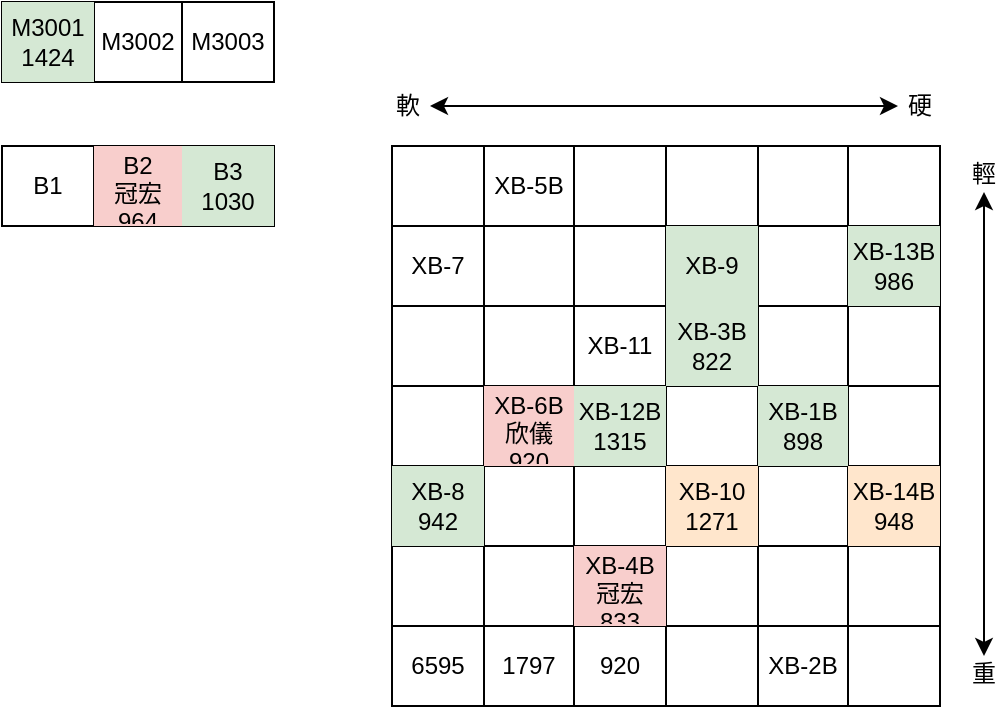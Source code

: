 <mxfile version="16.5.1" type="device"><diagram id="QDJW54Ev_Jfx2gKR4wA0" name="第1頁"><mxGraphModel dx="1422" dy="465" grid="0" gridSize="10" guides="1" tooltips="1" connect="1" arrows="1" fold="1" page="0" pageScale="1" pageWidth="827" pageHeight="1169" math="0" shadow="0"><root><mxCell id="0"/><mxCell id="1" parent="0"/><mxCell id="CmCK0sGTXk7WcvlDMqC_-1" value="" style="shape=table;startSize=0;container=1;collapsible=0;childLayout=tableLayout;" parent="1" vertex="1"><mxGeometry x="338" y="683" width="274" height="280" as="geometry"/></mxCell><mxCell id="CmCK0sGTXk7WcvlDMqC_-2" value="" style="shape=tableRow;horizontal=0;startSize=0;swimlaneHead=0;swimlaneBody=0;top=0;left=0;bottom=0;right=0;collapsible=0;dropTarget=0;fillColor=none;points=[[0,0.5],[1,0.5]];portConstraint=eastwest;" parent="CmCK0sGTXk7WcvlDMqC_-1" vertex="1"><mxGeometry width="274" height="40" as="geometry"/></mxCell><mxCell id="CmCK0sGTXk7WcvlDMqC_-3" value="" style="shape=partialRectangle;html=1;whiteSpace=wrap;connectable=0;overflow=hidden;fillColor=none;top=0;left=0;bottom=0;right=0;pointerEvents=1;" parent="CmCK0sGTXk7WcvlDMqC_-2" vertex="1"><mxGeometry width="46" height="40" as="geometry"><mxRectangle width="46" height="40" as="alternateBounds"/></mxGeometry></mxCell><mxCell id="CmCK0sGTXk7WcvlDMqC_-4" value="XB-5B" style="shape=partialRectangle;html=1;whiteSpace=wrap;connectable=0;overflow=hidden;fillColor=none;top=0;left=0;bottom=0;right=0;pointerEvents=1;" parent="CmCK0sGTXk7WcvlDMqC_-2" vertex="1"><mxGeometry x="46" width="45" height="40" as="geometry"><mxRectangle width="45" height="40" as="alternateBounds"/></mxGeometry></mxCell><mxCell id="CmCK0sGTXk7WcvlDMqC_-5" value="" style="shape=partialRectangle;html=1;whiteSpace=wrap;connectable=0;overflow=hidden;fillColor=none;top=0;left=0;bottom=0;right=0;pointerEvents=1;" parent="CmCK0sGTXk7WcvlDMqC_-2" vertex="1"><mxGeometry x="91" width="46" height="40" as="geometry"><mxRectangle width="46" height="40" as="alternateBounds"/></mxGeometry></mxCell><mxCell id="CmCK0sGTXk7WcvlDMqC_-6" value="" style="shape=partialRectangle;html=1;whiteSpace=wrap;connectable=0;overflow=hidden;fillColor=none;top=0;left=0;bottom=0;right=0;pointerEvents=1;" parent="CmCK0sGTXk7WcvlDMqC_-2" vertex="1"><mxGeometry x="137" width="46" height="40" as="geometry"><mxRectangle width="46" height="40" as="alternateBounds"/></mxGeometry></mxCell><mxCell id="CmCK0sGTXk7WcvlDMqC_-7" value="" style="shape=partialRectangle;html=1;whiteSpace=wrap;connectable=0;overflow=hidden;fillColor=none;top=0;left=0;bottom=0;right=0;pointerEvents=1;" parent="CmCK0sGTXk7WcvlDMqC_-2" vertex="1"><mxGeometry x="183" width="45" height="40" as="geometry"><mxRectangle width="45" height="40" as="alternateBounds"/></mxGeometry></mxCell><mxCell id="CmCK0sGTXk7WcvlDMqC_-8" value="" style="shape=partialRectangle;html=1;whiteSpace=wrap;connectable=0;overflow=hidden;fillColor=none;top=0;left=0;bottom=0;right=0;pointerEvents=1;" parent="CmCK0sGTXk7WcvlDMqC_-2" vertex="1"><mxGeometry x="228" width="46" height="40" as="geometry"><mxRectangle width="46" height="40" as="alternateBounds"/></mxGeometry></mxCell><mxCell id="CmCK0sGTXk7WcvlDMqC_-9" value="" style="shape=tableRow;horizontal=0;startSize=0;swimlaneHead=0;swimlaneBody=0;top=0;left=0;bottom=0;right=0;collapsible=0;dropTarget=0;fillColor=none;points=[[0,0.5],[1,0.5]];portConstraint=eastwest;" parent="CmCK0sGTXk7WcvlDMqC_-1" vertex="1"><mxGeometry y="40" width="274" height="40" as="geometry"/></mxCell><mxCell id="CmCK0sGTXk7WcvlDMqC_-10" value="XB-7" style="shape=partialRectangle;html=1;whiteSpace=wrap;connectable=0;overflow=hidden;fillColor=none;top=0;left=0;bottom=0;right=0;pointerEvents=1;" parent="CmCK0sGTXk7WcvlDMqC_-9" vertex="1"><mxGeometry width="46" height="40" as="geometry"><mxRectangle width="46" height="40" as="alternateBounds"/></mxGeometry></mxCell><mxCell id="CmCK0sGTXk7WcvlDMqC_-11" value="" style="shape=partialRectangle;html=1;whiteSpace=wrap;connectable=0;overflow=hidden;fillColor=none;top=0;left=0;bottom=0;right=0;pointerEvents=1;" parent="CmCK0sGTXk7WcvlDMqC_-9" vertex="1"><mxGeometry x="46" width="45" height="40" as="geometry"><mxRectangle width="45" height="40" as="alternateBounds"/></mxGeometry></mxCell><mxCell id="CmCK0sGTXk7WcvlDMqC_-12" value="" style="shape=partialRectangle;html=1;whiteSpace=wrap;connectable=0;overflow=hidden;fillColor=none;top=0;left=0;bottom=0;right=0;pointerEvents=1;" parent="CmCK0sGTXk7WcvlDMqC_-9" vertex="1"><mxGeometry x="91" width="46" height="40" as="geometry"><mxRectangle width="46" height="40" as="alternateBounds"/></mxGeometry></mxCell><mxCell id="CmCK0sGTXk7WcvlDMqC_-13" value="XB-9" style="shape=partialRectangle;html=1;whiteSpace=wrap;connectable=0;overflow=hidden;fillColor=#d5e8d4;top=0;left=0;bottom=0;right=0;pointerEvents=1;strokeColor=#82b366;" parent="CmCK0sGTXk7WcvlDMqC_-9" vertex="1"><mxGeometry x="137" width="46" height="40" as="geometry"><mxRectangle width="46" height="40" as="alternateBounds"/></mxGeometry></mxCell><mxCell id="CmCK0sGTXk7WcvlDMqC_-14" value="" style="shape=partialRectangle;html=1;whiteSpace=wrap;connectable=0;overflow=hidden;fillColor=none;top=0;left=0;bottom=0;right=0;pointerEvents=1;" parent="CmCK0sGTXk7WcvlDMqC_-9" vertex="1"><mxGeometry x="183" width="45" height="40" as="geometry"><mxRectangle width="45" height="40" as="alternateBounds"/></mxGeometry></mxCell><mxCell id="CmCK0sGTXk7WcvlDMqC_-15" value="XB-13B&lt;br&gt;986" style="shape=partialRectangle;html=1;whiteSpace=wrap;connectable=0;overflow=hidden;fillColor=#d5e8d4;top=0;left=0;bottom=0;right=0;pointerEvents=1;strokeColor=#82b366;" parent="CmCK0sGTXk7WcvlDMqC_-9" vertex="1"><mxGeometry x="228" width="46" height="40" as="geometry"><mxRectangle width="46" height="40" as="alternateBounds"/></mxGeometry></mxCell><mxCell id="CmCK0sGTXk7WcvlDMqC_-16" value="" style="shape=tableRow;horizontal=0;startSize=0;swimlaneHead=0;swimlaneBody=0;top=0;left=0;bottom=0;right=0;collapsible=0;dropTarget=0;fillColor=none;points=[[0,0.5],[1,0.5]];portConstraint=eastwest;" parent="CmCK0sGTXk7WcvlDMqC_-1" vertex="1"><mxGeometry y="80" width="274" height="40" as="geometry"/></mxCell><mxCell id="CmCK0sGTXk7WcvlDMqC_-17" value="" style="shape=partialRectangle;html=1;whiteSpace=wrap;connectable=0;overflow=hidden;fillColor=none;top=0;left=0;bottom=0;right=0;pointerEvents=1;" parent="CmCK0sGTXk7WcvlDMqC_-16" vertex="1"><mxGeometry width="46" height="40" as="geometry"><mxRectangle width="46" height="40" as="alternateBounds"/></mxGeometry></mxCell><mxCell id="CmCK0sGTXk7WcvlDMqC_-18" value="" style="shape=partialRectangle;html=1;whiteSpace=wrap;connectable=0;overflow=hidden;fillColor=none;top=0;left=0;bottom=0;right=0;pointerEvents=1;" parent="CmCK0sGTXk7WcvlDMqC_-16" vertex="1"><mxGeometry x="46" width="45" height="40" as="geometry"><mxRectangle width="45" height="40" as="alternateBounds"/></mxGeometry></mxCell><mxCell id="CmCK0sGTXk7WcvlDMqC_-19" value="&lt;span&gt;XB-11&lt;/span&gt;" style="shape=partialRectangle;html=1;whiteSpace=wrap;connectable=0;overflow=hidden;fillColor=none;top=0;left=0;bottom=0;right=0;pointerEvents=1;" parent="CmCK0sGTXk7WcvlDMqC_-16" vertex="1"><mxGeometry x="91" width="46" height="40" as="geometry"><mxRectangle width="46" height="40" as="alternateBounds"/></mxGeometry></mxCell><mxCell id="CmCK0sGTXk7WcvlDMqC_-20" value="&lt;span&gt;XB-3B&lt;br&gt;822&lt;br&gt;&lt;/span&gt;" style="shape=partialRectangle;html=1;whiteSpace=wrap;connectable=0;overflow=hidden;fillColor=#d5e8d4;top=0;left=0;bottom=0;right=0;pointerEvents=1;strokeColor=#82b366;" parent="CmCK0sGTXk7WcvlDMqC_-16" vertex="1"><mxGeometry x="137" width="46" height="40" as="geometry"><mxRectangle width="46" height="40" as="alternateBounds"/></mxGeometry></mxCell><mxCell id="CmCK0sGTXk7WcvlDMqC_-21" value="" style="shape=partialRectangle;html=1;whiteSpace=wrap;connectable=0;overflow=hidden;fillColor=none;top=0;left=0;bottom=0;right=0;pointerEvents=1;" parent="CmCK0sGTXk7WcvlDMqC_-16" vertex="1"><mxGeometry x="183" width="45" height="40" as="geometry"><mxRectangle width="45" height="40" as="alternateBounds"/></mxGeometry></mxCell><mxCell id="CmCK0sGTXk7WcvlDMqC_-22" value="" style="shape=partialRectangle;html=1;whiteSpace=wrap;connectable=0;overflow=hidden;fillColor=none;top=0;left=0;bottom=0;right=0;pointerEvents=1;" parent="CmCK0sGTXk7WcvlDMqC_-16" vertex="1"><mxGeometry x="228" width="46" height="40" as="geometry"><mxRectangle width="46" height="40" as="alternateBounds"/></mxGeometry></mxCell><mxCell id="CmCK0sGTXk7WcvlDMqC_-23" value="" style="shape=tableRow;horizontal=0;startSize=0;swimlaneHead=0;swimlaneBody=0;top=0;left=0;bottom=0;right=0;collapsible=0;dropTarget=0;fillColor=none;points=[[0,0.5],[1,0.5]];portConstraint=eastwest;" parent="CmCK0sGTXk7WcvlDMqC_-1" vertex="1"><mxGeometry y="120" width="274" height="40" as="geometry"/></mxCell><mxCell id="CmCK0sGTXk7WcvlDMqC_-24" value="" style="shape=partialRectangle;html=1;whiteSpace=wrap;connectable=0;overflow=hidden;fillColor=none;top=0;left=0;bottom=0;right=0;pointerEvents=1;" parent="CmCK0sGTXk7WcvlDMqC_-23" vertex="1"><mxGeometry width="46" height="40" as="geometry"><mxRectangle width="46" height="40" as="alternateBounds"/></mxGeometry></mxCell><mxCell id="CmCK0sGTXk7WcvlDMqC_-25" value="&lt;span&gt;XB-6B&lt;br&gt;欣儀&lt;br&gt;920&lt;br&gt;&lt;/span&gt;" style="shape=partialRectangle;html=1;whiteSpace=wrap;connectable=0;overflow=hidden;fillColor=#f8cecc;top=0;left=0;bottom=0;right=0;pointerEvents=1;strokeColor=#b85450;" parent="CmCK0sGTXk7WcvlDMqC_-23" vertex="1"><mxGeometry x="46" width="45" height="40" as="geometry"><mxRectangle width="45" height="40" as="alternateBounds"/></mxGeometry></mxCell><mxCell id="CmCK0sGTXk7WcvlDMqC_-26" value="&lt;span&gt;XB-12B&lt;br&gt;1315&lt;br&gt;&lt;/span&gt;" style="shape=partialRectangle;html=1;whiteSpace=wrap;connectable=0;overflow=hidden;fillColor=#d5e8d4;top=0;left=0;bottom=0;right=0;pointerEvents=1;strokeColor=#82b366;" parent="CmCK0sGTXk7WcvlDMqC_-23" vertex="1"><mxGeometry x="91" width="46" height="40" as="geometry"><mxRectangle width="46" height="40" as="alternateBounds"/></mxGeometry></mxCell><mxCell id="CmCK0sGTXk7WcvlDMqC_-27" value="" style="shape=partialRectangle;html=1;whiteSpace=wrap;connectable=0;overflow=hidden;fillColor=none;top=0;left=0;bottom=0;right=0;pointerEvents=1;" parent="CmCK0sGTXk7WcvlDMqC_-23" vertex="1"><mxGeometry x="137" width="46" height="40" as="geometry"><mxRectangle width="46" height="40" as="alternateBounds"/></mxGeometry></mxCell><mxCell id="CmCK0sGTXk7WcvlDMqC_-28" value="&lt;span&gt;XB-1B&lt;br&gt;898&lt;br&gt;&lt;/span&gt;" style="shape=partialRectangle;html=1;whiteSpace=wrap;connectable=0;overflow=hidden;fillColor=#d5e8d4;top=0;left=0;bottom=0;right=0;pointerEvents=1;strokeColor=#82b366;" parent="CmCK0sGTXk7WcvlDMqC_-23" vertex="1"><mxGeometry x="183" width="45" height="40" as="geometry"><mxRectangle width="45" height="40" as="alternateBounds"/></mxGeometry></mxCell><mxCell id="CmCK0sGTXk7WcvlDMqC_-29" value="" style="shape=partialRectangle;html=1;whiteSpace=wrap;connectable=0;overflow=hidden;fillColor=none;top=0;left=0;bottom=0;right=0;pointerEvents=1;" parent="CmCK0sGTXk7WcvlDMqC_-23" vertex="1"><mxGeometry x="228" width="46" height="40" as="geometry"><mxRectangle width="46" height="40" as="alternateBounds"/></mxGeometry></mxCell><mxCell id="CmCK0sGTXk7WcvlDMqC_-30" value="" style="shape=tableRow;horizontal=0;startSize=0;swimlaneHead=0;swimlaneBody=0;top=0;left=0;bottom=0;right=0;collapsible=0;dropTarget=0;fillColor=none;points=[[0,0.5],[1,0.5]];portConstraint=eastwest;" parent="CmCK0sGTXk7WcvlDMqC_-1" vertex="1"><mxGeometry y="160" width="274" height="40" as="geometry"/></mxCell><mxCell id="CmCK0sGTXk7WcvlDMqC_-31" value="&lt;span&gt;XB-8&lt;br&gt;942&lt;br&gt;&lt;/span&gt;" style="shape=partialRectangle;html=1;whiteSpace=wrap;connectable=0;overflow=hidden;fillColor=#d5e8d4;top=0;left=0;bottom=0;right=0;pointerEvents=1;strokeColor=#82b366;" parent="CmCK0sGTXk7WcvlDMqC_-30" vertex="1"><mxGeometry width="46" height="40" as="geometry"><mxRectangle width="46" height="40" as="alternateBounds"/></mxGeometry></mxCell><mxCell id="CmCK0sGTXk7WcvlDMqC_-32" value="" style="shape=partialRectangle;html=1;whiteSpace=wrap;connectable=0;overflow=hidden;fillColor=none;top=0;left=0;bottom=0;right=0;pointerEvents=1;" parent="CmCK0sGTXk7WcvlDMqC_-30" vertex="1"><mxGeometry x="46" width="45" height="40" as="geometry"><mxRectangle width="45" height="40" as="alternateBounds"/></mxGeometry></mxCell><mxCell id="CmCK0sGTXk7WcvlDMqC_-33" value="" style="shape=partialRectangle;html=1;whiteSpace=wrap;connectable=0;overflow=hidden;fillColor=none;top=0;left=0;bottom=0;right=0;pointerEvents=1;" parent="CmCK0sGTXk7WcvlDMqC_-30" vertex="1"><mxGeometry x="91" width="46" height="40" as="geometry"><mxRectangle width="46" height="40" as="alternateBounds"/></mxGeometry></mxCell><mxCell id="CmCK0sGTXk7WcvlDMqC_-34" value="&lt;span&gt;XB-10&lt;br&gt;1271&lt;br&gt;&lt;/span&gt;" style="shape=partialRectangle;html=1;whiteSpace=wrap;connectable=0;overflow=hidden;fillColor=#ffe6cc;top=0;left=0;bottom=0;right=0;pointerEvents=1;strokeColor=#d79b00;" parent="CmCK0sGTXk7WcvlDMqC_-30" vertex="1"><mxGeometry x="137" width="46" height="40" as="geometry"><mxRectangle width="46" height="40" as="alternateBounds"/></mxGeometry></mxCell><mxCell id="CmCK0sGTXk7WcvlDMqC_-35" value="" style="shape=partialRectangle;html=1;whiteSpace=wrap;connectable=0;overflow=hidden;fillColor=none;top=0;left=0;bottom=0;right=0;pointerEvents=1;" parent="CmCK0sGTXk7WcvlDMqC_-30" vertex="1"><mxGeometry x="183" width="45" height="40" as="geometry"><mxRectangle width="45" height="40" as="alternateBounds"/></mxGeometry></mxCell><mxCell id="CmCK0sGTXk7WcvlDMqC_-36" value="&lt;span&gt;XB-14B&lt;br&gt;948&lt;br&gt;&lt;/span&gt;" style="shape=partialRectangle;html=1;whiteSpace=wrap;connectable=0;overflow=hidden;fillColor=#ffe6cc;top=0;left=0;bottom=0;right=0;pointerEvents=1;strokeColor=#d79b00;" parent="CmCK0sGTXk7WcvlDMqC_-30" vertex="1"><mxGeometry x="228" width="46" height="40" as="geometry"><mxRectangle width="46" height="40" as="alternateBounds"/></mxGeometry></mxCell><mxCell id="CmCK0sGTXk7WcvlDMqC_-37" value="" style="shape=tableRow;horizontal=0;startSize=0;swimlaneHead=0;swimlaneBody=0;top=0;left=0;bottom=0;right=0;collapsible=0;dropTarget=0;fillColor=none;points=[[0,0.5],[1,0.5]];portConstraint=eastwest;" parent="CmCK0sGTXk7WcvlDMqC_-1" vertex="1"><mxGeometry y="200" width="274" height="40" as="geometry"/></mxCell><mxCell id="CmCK0sGTXk7WcvlDMqC_-38" value="" style="shape=partialRectangle;html=1;whiteSpace=wrap;connectable=0;overflow=hidden;fillColor=none;top=0;left=0;bottom=0;right=0;pointerEvents=1;" parent="CmCK0sGTXk7WcvlDMqC_-37" vertex="1"><mxGeometry width="46" height="40" as="geometry"><mxRectangle width="46" height="40" as="alternateBounds"/></mxGeometry></mxCell><mxCell id="CmCK0sGTXk7WcvlDMqC_-39" value="" style="shape=partialRectangle;html=1;whiteSpace=wrap;connectable=0;overflow=hidden;fillColor=none;top=0;left=0;bottom=0;right=0;pointerEvents=1;" parent="CmCK0sGTXk7WcvlDMqC_-37" vertex="1"><mxGeometry x="46" width="45" height="40" as="geometry"><mxRectangle width="45" height="40" as="alternateBounds"/></mxGeometry></mxCell><mxCell id="CmCK0sGTXk7WcvlDMqC_-40" value="&lt;span&gt;XB-4B&lt;br&gt;冠宏&lt;br&gt;833&lt;br&gt;&lt;/span&gt;" style="shape=partialRectangle;html=1;whiteSpace=wrap;connectable=0;overflow=hidden;fillColor=#f8cecc;top=0;left=0;bottom=0;right=0;pointerEvents=1;strokeColor=#b85450;" parent="CmCK0sGTXk7WcvlDMqC_-37" vertex="1"><mxGeometry x="91" width="46" height="40" as="geometry"><mxRectangle width="46" height="40" as="alternateBounds"/></mxGeometry></mxCell><mxCell id="CmCK0sGTXk7WcvlDMqC_-41" value="" style="shape=partialRectangle;html=1;whiteSpace=wrap;connectable=0;overflow=hidden;fillColor=none;top=0;left=0;bottom=0;right=0;pointerEvents=1;" parent="CmCK0sGTXk7WcvlDMqC_-37" vertex="1"><mxGeometry x="137" width="46" height="40" as="geometry"><mxRectangle width="46" height="40" as="alternateBounds"/></mxGeometry></mxCell><mxCell id="CmCK0sGTXk7WcvlDMqC_-42" value="" style="shape=partialRectangle;html=1;whiteSpace=wrap;connectable=0;overflow=hidden;fillColor=none;top=0;left=0;bottom=0;right=0;pointerEvents=1;" parent="CmCK0sGTXk7WcvlDMqC_-37" vertex="1"><mxGeometry x="183" width="45" height="40" as="geometry"><mxRectangle width="45" height="40" as="alternateBounds"/></mxGeometry></mxCell><mxCell id="CmCK0sGTXk7WcvlDMqC_-43" value="" style="shape=partialRectangle;html=1;whiteSpace=wrap;connectable=0;overflow=hidden;fillColor=none;top=0;left=0;bottom=0;right=0;pointerEvents=1;" parent="CmCK0sGTXk7WcvlDMqC_-37" vertex="1"><mxGeometry x="228" width="46" height="40" as="geometry"><mxRectangle width="46" height="40" as="alternateBounds"/></mxGeometry></mxCell><mxCell id="CmCK0sGTXk7WcvlDMqC_-44" value="" style="shape=tableRow;horizontal=0;startSize=0;swimlaneHead=0;swimlaneBody=0;top=0;left=0;bottom=0;right=0;collapsible=0;dropTarget=0;fillColor=none;points=[[0,0.5],[1,0.5]];portConstraint=eastwest;" parent="CmCK0sGTXk7WcvlDMqC_-1" vertex="1"><mxGeometry y="240" width="274" height="40" as="geometry"/></mxCell><mxCell id="CmCK0sGTXk7WcvlDMqC_-45" value="6595" style="shape=partialRectangle;html=1;whiteSpace=wrap;connectable=0;overflow=hidden;fillColor=none;top=0;left=0;bottom=0;right=0;pointerEvents=1;" parent="CmCK0sGTXk7WcvlDMqC_-44" vertex="1"><mxGeometry width="46" height="40" as="geometry"><mxRectangle width="46" height="40" as="alternateBounds"/></mxGeometry></mxCell><mxCell id="CmCK0sGTXk7WcvlDMqC_-46" value="1797" style="shape=partialRectangle;html=1;whiteSpace=wrap;connectable=0;overflow=hidden;fillColor=none;top=0;left=0;bottom=0;right=0;pointerEvents=1;" parent="CmCK0sGTXk7WcvlDMqC_-44" vertex="1"><mxGeometry x="46" width="45" height="40" as="geometry"><mxRectangle width="45" height="40" as="alternateBounds"/></mxGeometry></mxCell><mxCell id="CmCK0sGTXk7WcvlDMqC_-47" value="920" style="shape=partialRectangle;html=1;whiteSpace=wrap;connectable=0;overflow=hidden;fillColor=none;top=0;left=0;bottom=0;right=0;pointerEvents=1;" parent="CmCK0sGTXk7WcvlDMqC_-44" vertex="1"><mxGeometry x="91" width="46" height="40" as="geometry"><mxRectangle width="46" height="40" as="alternateBounds"/></mxGeometry></mxCell><mxCell id="CmCK0sGTXk7WcvlDMqC_-48" value="" style="shape=partialRectangle;html=1;whiteSpace=wrap;connectable=0;overflow=hidden;fillColor=none;top=0;left=0;bottom=0;right=0;pointerEvents=1;" parent="CmCK0sGTXk7WcvlDMqC_-44" vertex="1"><mxGeometry x="137" width="46" height="40" as="geometry"><mxRectangle width="46" height="40" as="alternateBounds"/></mxGeometry></mxCell><mxCell id="CmCK0sGTXk7WcvlDMqC_-49" value="&lt;span&gt;XB-2B&lt;/span&gt;" style="shape=partialRectangle;html=1;whiteSpace=wrap;connectable=0;overflow=hidden;fillColor=none;top=0;left=0;bottom=0;right=0;pointerEvents=1;" parent="CmCK0sGTXk7WcvlDMqC_-44" vertex="1"><mxGeometry x="183" width="45" height="40" as="geometry"><mxRectangle width="45" height="40" as="alternateBounds"/></mxGeometry></mxCell><mxCell id="CmCK0sGTXk7WcvlDMqC_-50" value="" style="shape=partialRectangle;html=1;whiteSpace=wrap;connectable=0;overflow=hidden;fillColor=none;top=0;left=0;bottom=0;right=0;pointerEvents=1;" parent="CmCK0sGTXk7WcvlDMqC_-44" vertex="1"><mxGeometry x="228" width="46" height="40" as="geometry"><mxRectangle width="46" height="40" as="alternateBounds"/></mxGeometry></mxCell><mxCell id="CmCK0sGTXk7WcvlDMqC_-57" style="edgeStyle=orthogonalEdgeStyle;rounded=0;orthogonalLoop=1;jettySize=auto;html=1;startArrow=classic;startFill=1;" parent="1" source="CmCK0sGTXk7WcvlDMqC_-51" target="CmCK0sGTXk7WcvlDMqC_-52" edge="1"><mxGeometry relative="1" as="geometry"/></mxCell><mxCell id="CmCK0sGTXk7WcvlDMqC_-51" value="輕" style="text;html=1;strokeColor=none;fillColor=none;align=center;verticalAlign=middle;whiteSpace=wrap;rounded=0;" parent="1" vertex="1"><mxGeometry x="623" y="688" width="22" height="18" as="geometry"/></mxCell><mxCell id="CmCK0sGTXk7WcvlDMqC_-52" value="重" style="text;html=1;strokeColor=none;fillColor=none;align=center;verticalAlign=middle;whiteSpace=wrap;rounded=0;" parent="1" vertex="1"><mxGeometry x="623" y="938" width="22" height="18" as="geometry"/></mxCell><mxCell id="CmCK0sGTXk7WcvlDMqC_-55" style="edgeStyle=orthogonalEdgeStyle;rounded=0;orthogonalLoop=1;jettySize=auto;html=1;entryX=0;entryY=0.5;entryDx=0;entryDy=0;startArrow=classic;startFill=1;" parent="1" source="CmCK0sGTXk7WcvlDMqC_-53" target="CmCK0sGTXk7WcvlDMqC_-54" edge="1"><mxGeometry relative="1" as="geometry"/></mxCell><mxCell id="CmCK0sGTXk7WcvlDMqC_-53" value="軟" style="text;html=1;strokeColor=none;fillColor=none;align=center;verticalAlign=middle;whiteSpace=wrap;rounded=0;" parent="1" vertex="1"><mxGeometry x="335" y="654" width="22" height="18" as="geometry"/></mxCell><mxCell id="CmCK0sGTXk7WcvlDMqC_-54" value="硬" style="text;html=1;strokeColor=none;fillColor=none;align=center;verticalAlign=middle;whiteSpace=wrap;rounded=0;" parent="1" vertex="1"><mxGeometry x="591" y="654" width="22" height="18" as="geometry"/></mxCell><mxCell id="CmCK0sGTXk7WcvlDMqC_-59" value="" style="shape=table;startSize=0;container=1;collapsible=0;childLayout=tableLayout;" parent="1" vertex="1"><mxGeometry x="143" y="683" width="136" height="40" as="geometry"/></mxCell><mxCell id="CmCK0sGTXk7WcvlDMqC_-60" value="" style="shape=tableRow;horizontal=0;startSize=0;swimlaneHead=0;swimlaneBody=0;top=0;left=0;bottom=0;right=0;collapsible=0;dropTarget=0;fillColor=none;points=[[0,0.5],[1,0.5]];portConstraint=eastwest;" parent="CmCK0sGTXk7WcvlDMqC_-59" vertex="1"><mxGeometry width="136" height="40" as="geometry"/></mxCell><mxCell id="CmCK0sGTXk7WcvlDMqC_-61" value="B1" style="shape=partialRectangle;html=1;whiteSpace=wrap;connectable=0;overflow=hidden;fillColor=none;top=0;left=0;bottom=0;right=0;pointerEvents=1;" parent="CmCK0sGTXk7WcvlDMqC_-60" vertex="1"><mxGeometry width="46" height="40" as="geometry"><mxRectangle width="46" height="40" as="alternateBounds"/></mxGeometry></mxCell><mxCell id="CmCK0sGTXk7WcvlDMqC_-62" value="&lt;span&gt;B2&lt;br&gt;&lt;/span&gt;冠宏&lt;br&gt;&lt;span&gt;964&lt;br&gt;&lt;/span&gt;" style="shape=partialRectangle;html=1;whiteSpace=wrap;connectable=0;overflow=hidden;fillColor=#f8cecc;top=0;left=0;bottom=0;right=0;pointerEvents=1;strokeColor=#b85450;" parent="CmCK0sGTXk7WcvlDMqC_-60" vertex="1"><mxGeometry x="46" width="44" height="40" as="geometry"><mxRectangle width="44" height="40" as="alternateBounds"/></mxGeometry></mxCell><mxCell id="CmCK0sGTXk7WcvlDMqC_-63" value="&lt;span&gt;B3&lt;br&gt;1030&lt;br&gt;&lt;/span&gt;" style="shape=partialRectangle;html=1;whiteSpace=wrap;connectable=0;overflow=hidden;fillColor=#d5e8d4;top=0;left=0;bottom=0;right=0;pointerEvents=1;strokeColor=#82b366;" parent="CmCK0sGTXk7WcvlDMqC_-60" vertex="1"><mxGeometry x="90" width="46" height="40" as="geometry"><mxRectangle width="46" height="40" as="alternateBounds"/></mxGeometry></mxCell><mxCell id="CmCK0sGTXk7WcvlDMqC_-64" value="" style="shape=table;startSize=0;container=1;collapsible=0;childLayout=tableLayout;" parent="1" vertex="1"><mxGeometry x="143" y="611" width="136" height="40" as="geometry"/></mxCell><mxCell id="CmCK0sGTXk7WcvlDMqC_-65" value="" style="shape=tableRow;horizontal=0;startSize=0;swimlaneHead=0;swimlaneBody=0;top=0;left=0;bottom=0;right=0;collapsible=0;dropTarget=0;fillColor=none;points=[[0,0.5],[1,0.5]];portConstraint=eastwest;" parent="CmCK0sGTXk7WcvlDMqC_-64" vertex="1"><mxGeometry width="136" height="40" as="geometry"/></mxCell><mxCell id="CmCK0sGTXk7WcvlDMqC_-66" value="M3001&lt;br&gt;1424" style="shape=partialRectangle;html=1;whiteSpace=wrap;connectable=0;overflow=hidden;fillColor=#d5e8d4;top=0;left=0;bottom=0;right=0;pointerEvents=1;strokeColor=#82b366;" parent="CmCK0sGTXk7WcvlDMqC_-65" vertex="1"><mxGeometry width="46" height="40" as="geometry"><mxRectangle width="46" height="40" as="alternateBounds"/></mxGeometry></mxCell><mxCell id="CmCK0sGTXk7WcvlDMqC_-67" value="M3002&lt;span&gt;&lt;br&gt;&lt;/span&gt;" style="shape=partialRectangle;html=1;whiteSpace=wrap;connectable=0;overflow=hidden;fillColor=none;top=0;left=0;bottom=0;right=0;pointerEvents=1;strokeColor=default;" parent="CmCK0sGTXk7WcvlDMqC_-65" vertex="1"><mxGeometry x="46" width="44" height="40" as="geometry"><mxRectangle width="44" height="40" as="alternateBounds"/></mxGeometry></mxCell><mxCell id="CmCK0sGTXk7WcvlDMqC_-68" value="M3003&lt;span&gt;&lt;br&gt;&lt;/span&gt;" style="shape=partialRectangle;html=1;whiteSpace=wrap;connectable=0;overflow=hidden;fillColor=none;top=0;left=0;bottom=0;right=0;pointerEvents=1;strokeColor=default;" parent="CmCK0sGTXk7WcvlDMqC_-65" vertex="1"><mxGeometry x="90" width="46" height="40" as="geometry"><mxRectangle width="46" height="40" as="alternateBounds"/></mxGeometry></mxCell></root></mxGraphModel></diagram></mxfile>